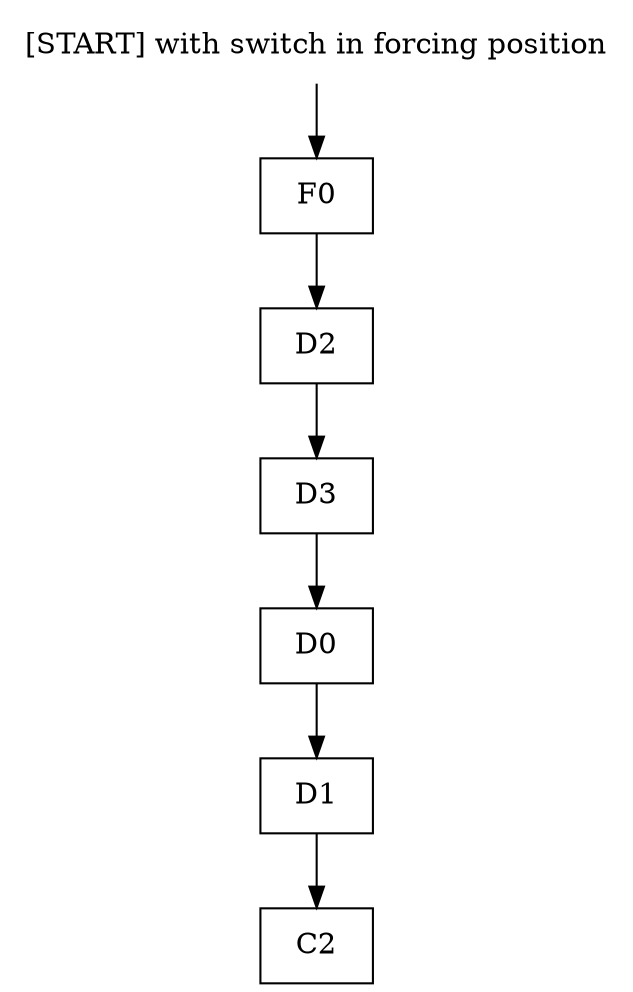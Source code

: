// UCE 460 - 140231301 (fo. 7) - Interruption
    
digraph G {

    graph [ splines = ortho ]
    node  [ shape = box ]
    
    
    start -> F0
    F0 -> D2
    D2 -> D3
    D3 -> D0
    D0 -> D1
    D1 -> C2
    
    start [ shape = none ; label = "[START] with switch in forcing position"]
}

